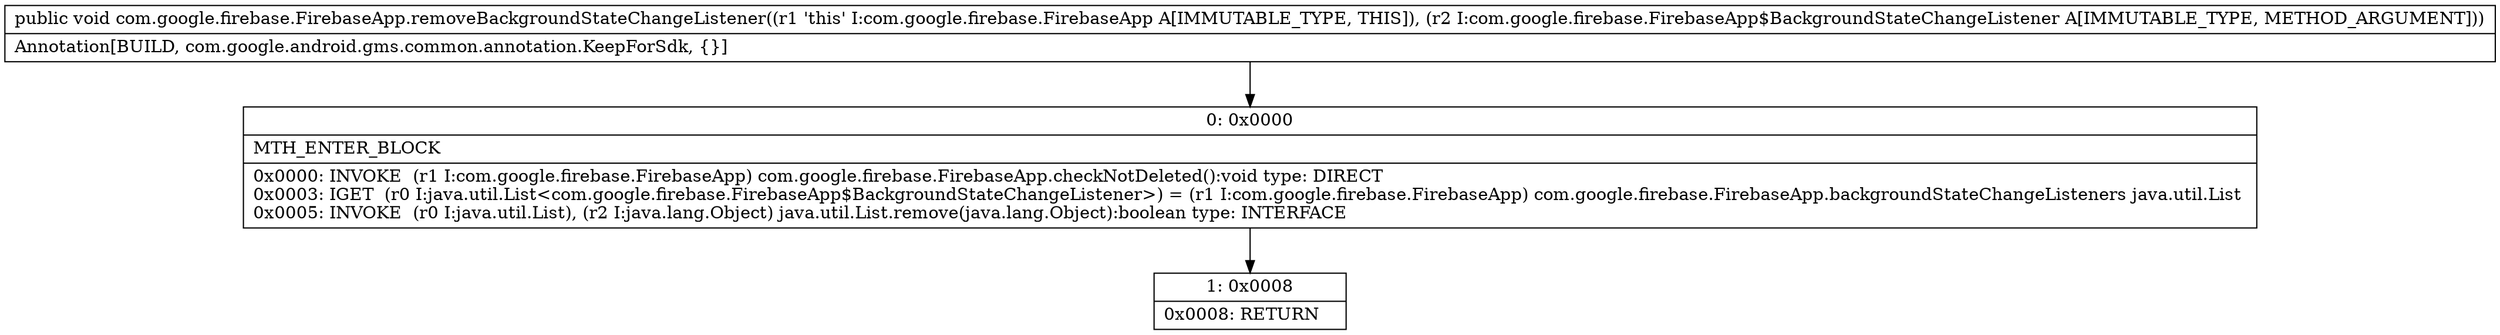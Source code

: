 digraph "CFG forcom.google.firebase.FirebaseApp.removeBackgroundStateChangeListener(Lcom\/google\/firebase\/FirebaseApp$BackgroundStateChangeListener;)V" {
Node_0 [shape=record,label="{0\:\ 0x0000|MTH_ENTER_BLOCK\l|0x0000: INVOKE  (r1 I:com.google.firebase.FirebaseApp) com.google.firebase.FirebaseApp.checkNotDeleted():void type: DIRECT \l0x0003: IGET  (r0 I:java.util.List\<com.google.firebase.FirebaseApp$BackgroundStateChangeListener\>) = (r1 I:com.google.firebase.FirebaseApp) com.google.firebase.FirebaseApp.backgroundStateChangeListeners java.util.List \l0x0005: INVOKE  (r0 I:java.util.List), (r2 I:java.lang.Object) java.util.List.remove(java.lang.Object):boolean type: INTERFACE \l}"];
Node_1 [shape=record,label="{1\:\ 0x0008|0x0008: RETURN   \l}"];
MethodNode[shape=record,label="{public void com.google.firebase.FirebaseApp.removeBackgroundStateChangeListener((r1 'this' I:com.google.firebase.FirebaseApp A[IMMUTABLE_TYPE, THIS]), (r2 I:com.google.firebase.FirebaseApp$BackgroundStateChangeListener A[IMMUTABLE_TYPE, METHOD_ARGUMENT]))  | Annotation[BUILD, com.google.android.gms.common.annotation.KeepForSdk, \{\}]\l}"];
MethodNode -> Node_0;
Node_0 -> Node_1;
}

